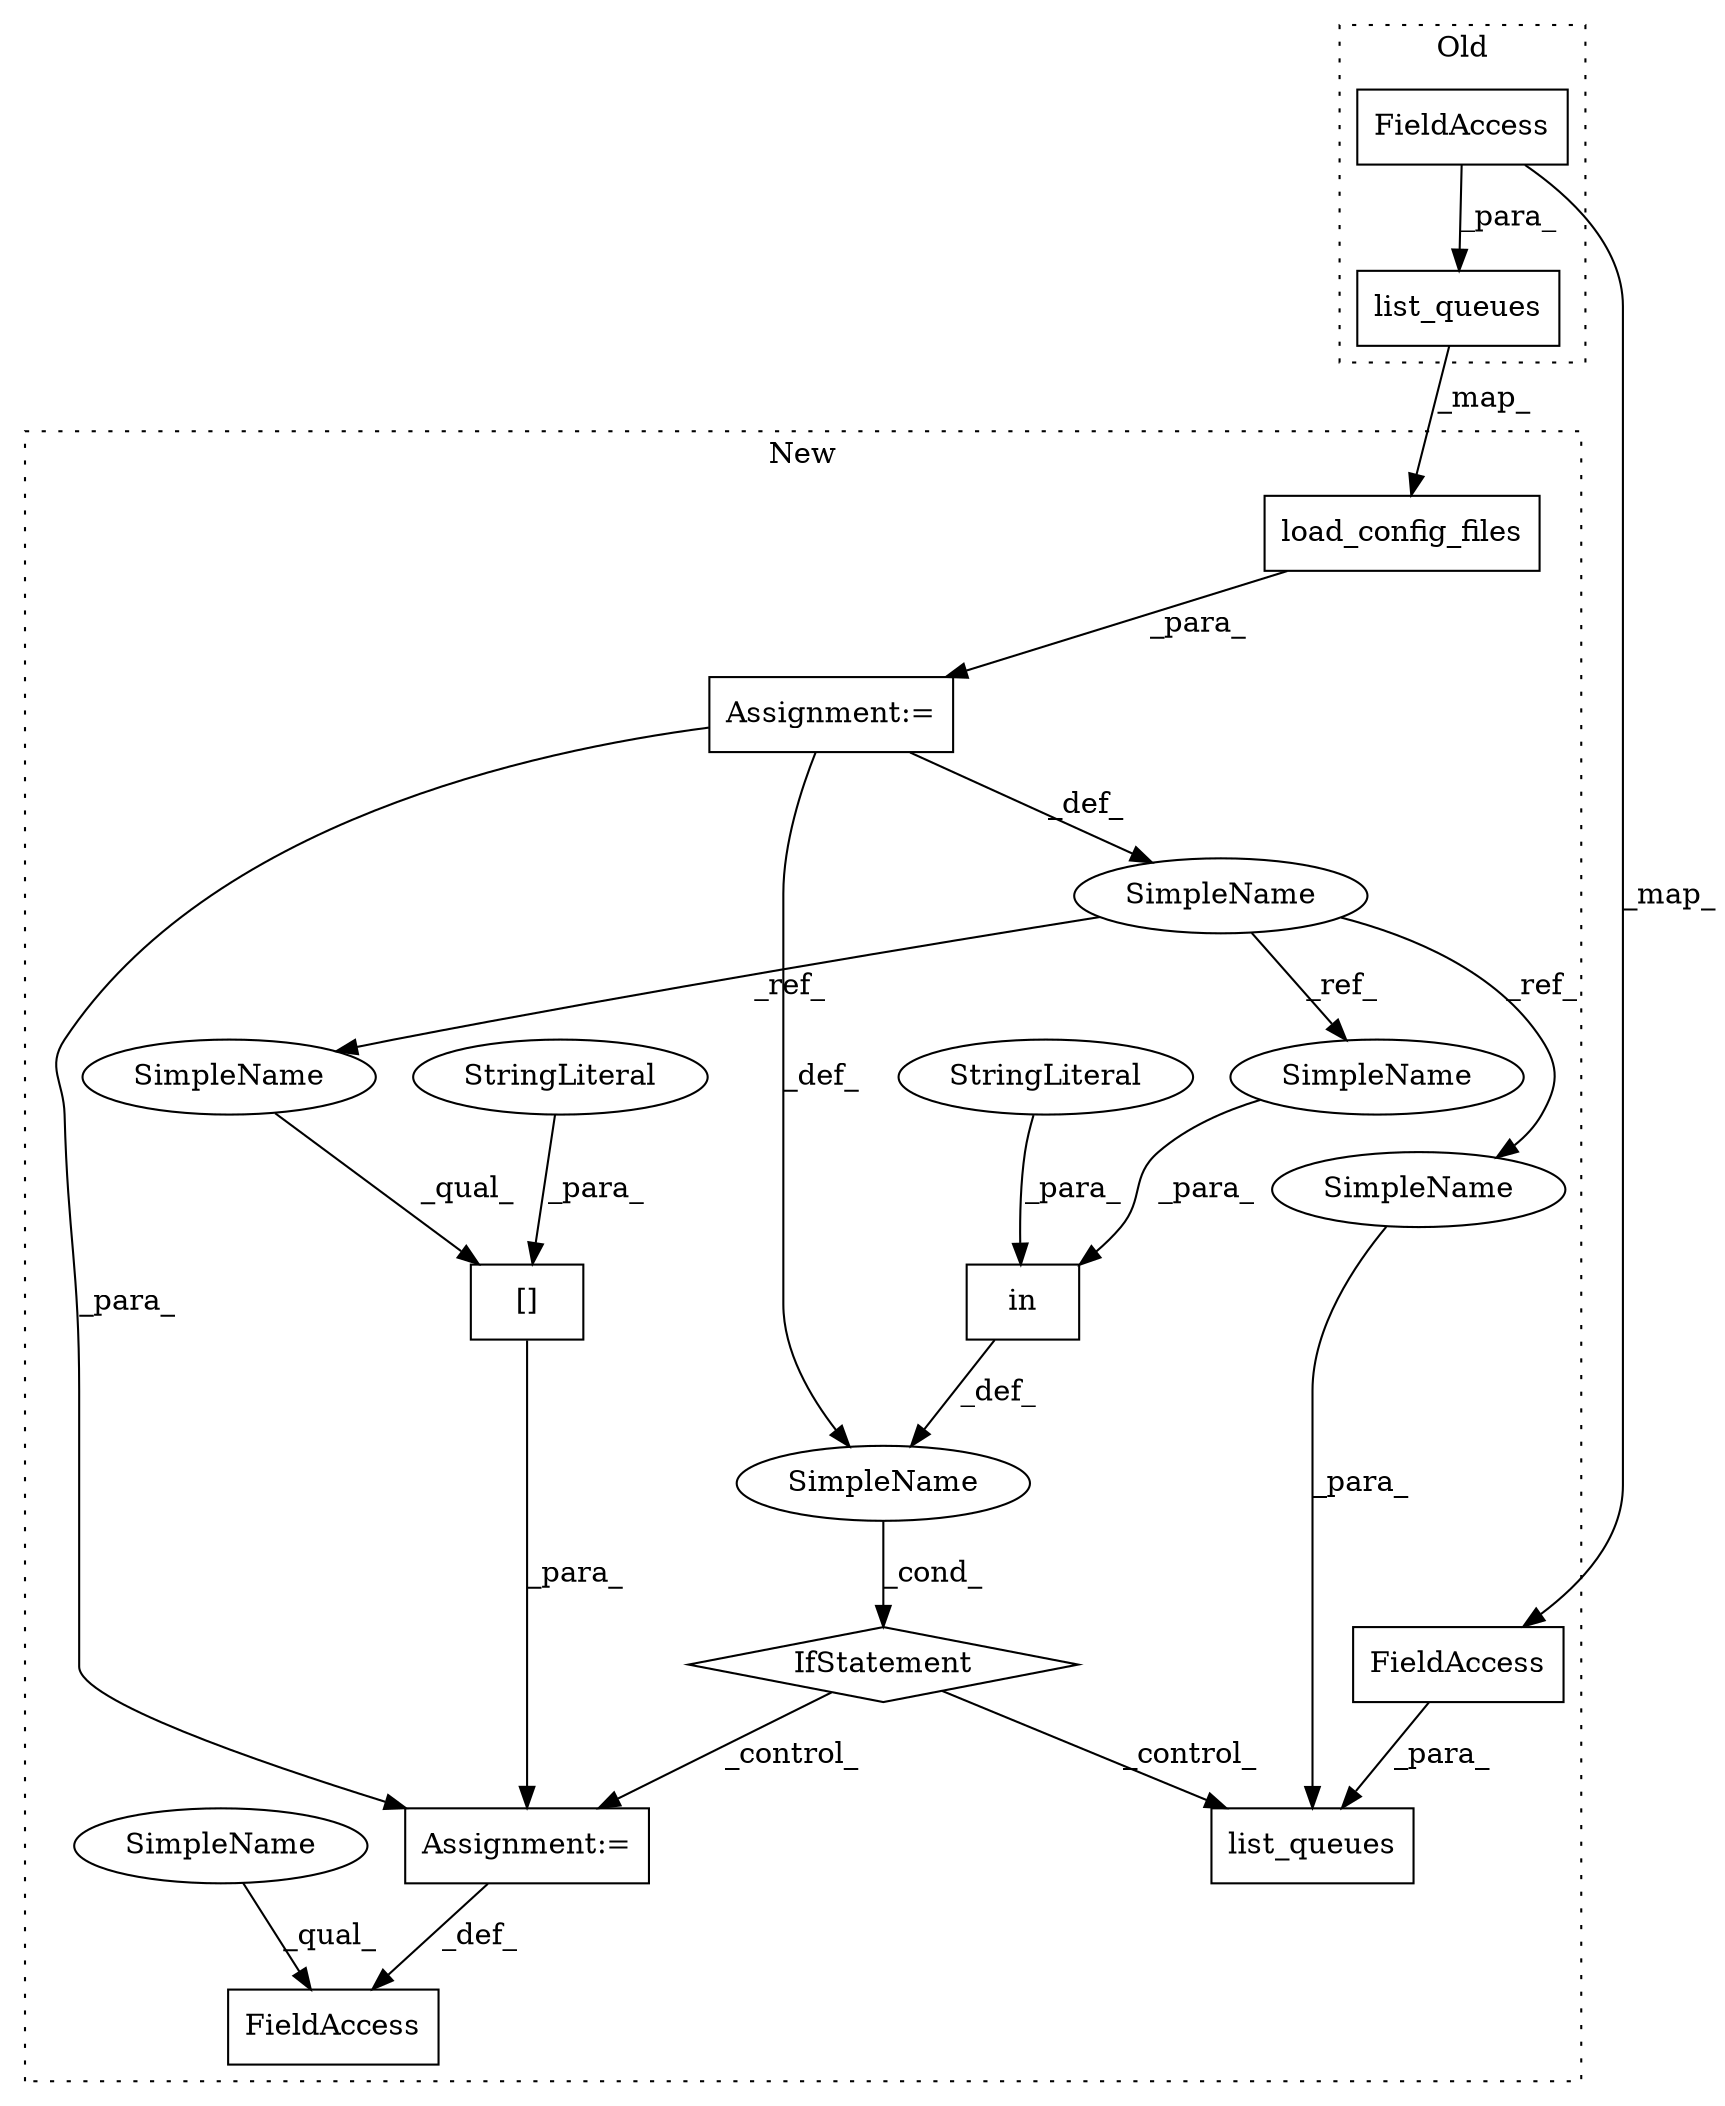 digraph G {
subgraph cluster0 {
1 [label="list_queues" a="32" s="46070,46108" l="12,1" shape="box"];
13 [label="FieldAccess" a="22" s="46094" l="14" shape="box"];
label = "Old";
style="dotted";
}
subgraph cluster1 {
2 [label="load_config_files" a="32" s="47658,47687" l="18,1" shape="box"];
3 [label="[]" a="2" s="47751,47770" l="4,1" shape="box"];
4 [label="in" a="105" s="47706" l="22" shape="box"];
5 [label="list_queues" a="32" s="47797,47827" l="12,1" shape="box"];
6 [label="SimpleName" a="42" s="47654" l="3" shape="ellipse"];
7 [label="StringLiteral" a="45" s="47755" l="15" shape="ellipse"];
8 [label="StringLiteral" a="45" s="47706" l="15" shape="ellipse"];
9 [label="FieldAccess" a="22" s="47740" l="10" shape="box"];
10 [label="SimpleName" a="42" s="" l="" shape="ellipse"];
11 [label="IfStatement" a="25" s="47696,47728" l="10,2" shape="diamond"];
12 [label="FieldAccess" a="22" s="47813" l="14" shape="box"];
14 [label="Assignment:=" a="7" s="47750" l="1" shape="box"];
15 [label="Assignment:=" a="7" s="47657" l="1" shape="box"];
16 [label="SimpleName" a="42" s="47725" l="3" shape="ellipse"];
17 [label="SimpleName" a="42" s="47809" l="3" shape="ellipse"];
18 [label="SimpleName" a="42" s="47751" l="3" shape="ellipse"];
19 [label="SimpleName" a="42" s="47740" l="4" shape="ellipse"];
label = "New";
style="dotted";
}
1 -> 2 [label="_map_"];
2 -> 15 [label="_para_"];
3 -> 14 [label="_para_"];
4 -> 10 [label="_def_"];
6 -> 18 [label="_ref_"];
6 -> 16 [label="_ref_"];
6 -> 17 [label="_ref_"];
7 -> 3 [label="_para_"];
8 -> 4 [label="_para_"];
10 -> 11 [label="_cond_"];
11 -> 14 [label="_control_"];
11 -> 5 [label="_control_"];
12 -> 5 [label="_para_"];
13 -> 1 [label="_para_"];
13 -> 12 [label="_map_"];
14 -> 9 [label="_def_"];
15 -> 6 [label="_def_"];
15 -> 10 [label="_def_"];
15 -> 14 [label="_para_"];
16 -> 4 [label="_para_"];
17 -> 5 [label="_para_"];
18 -> 3 [label="_qual_"];
19 -> 9 [label="_qual_"];
}
